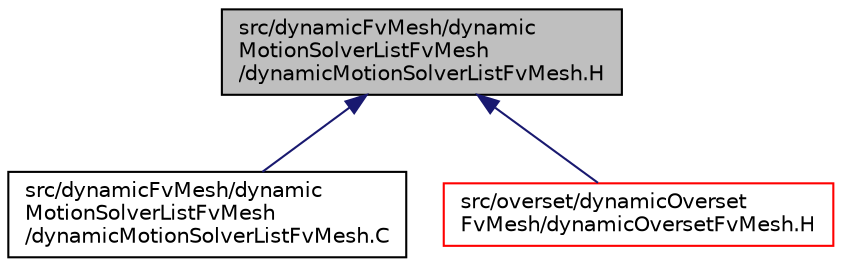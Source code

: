 digraph "src/dynamicFvMesh/dynamicMotionSolverListFvMesh/dynamicMotionSolverListFvMesh.H"
{
  bgcolor="transparent";
  edge [fontname="Helvetica",fontsize="10",labelfontname="Helvetica",labelfontsize="10"];
  node [fontname="Helvetica",fontsize="10",shape=record];
  Node1 [label="src/dynamicFvMesh/dynamic\lMotionSolverListFvMesh\l/dynamicMotionSolverListFvMesh.H",height=0.2,width=0.4,color="black", fillcolor="grey75", style="filled" fontcolor="black"];
  Node1 -> Node2 [dir="back",color="midnightblue",fontsize="10",style="solid",fontname="Helvetica"];
  Node2 [label="src/dynamicFvMesh/dynamic\lMotionSolverListFvMesh\l/dynamicMotionSolverListFvMesh.C",height=0.2,width=0.4,color="black",URL="$dynamicMotionSolverListFvMesh_8C.html"];
  Node1 -> Node3 [dir="back",color="midnightblue",fontsize="10",style="solid",fontname="Helvetica"];
  Node3 [label="src/overset/dynamicOverset\lFvMesh/dynamicOversetFvMesh.H",height=0.2,width=0.4,color="red",URL="$dynamicOversetFvMesh_8H.html"];
}
